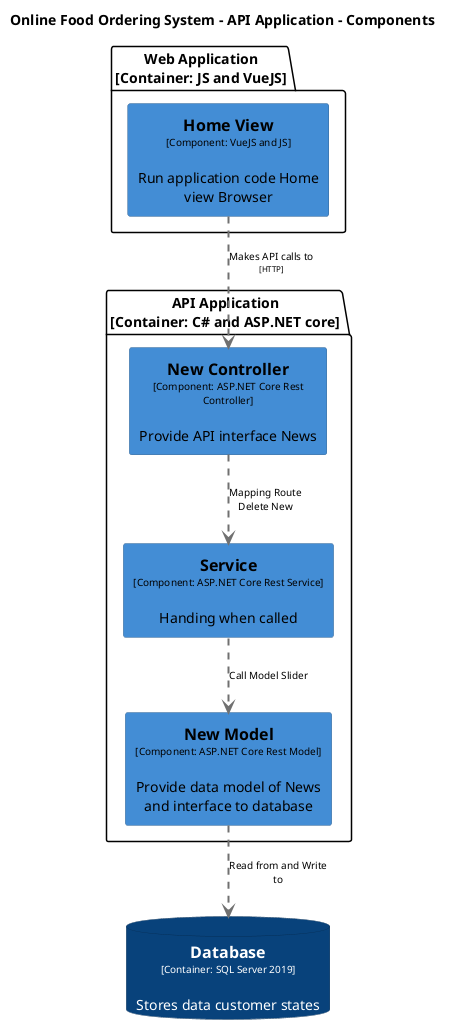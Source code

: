 @startuml(id=DeleteNewByIdComponent)
title Online Food Ordering System - API Application - Components

skinparam {
  shadowing false
  arrowFontSize 10
  defaultTextAlignment center
  wrapWidth 200
  maxMessageSize 100
}
hide stereotype
top to bottom direction
skinparam rectangle<<13>> {
  BackgroundColor #438dd5
  FontColor #000000
  BorderColor #2e6295
}
skinparam rectangle<<36>> {
  BackgroundColor #438dd5
  FontColor #000000
  BorderColor #2e6295
}
skinparam rectangle<<40>> {
  BackgroundColor #438dd5
  FontColor #000000
  BorderColor #2e6295
}
skinparam rectangle<<41>> {
  BackgroundColor #438dd5
  FontColor #000000
  BorderColor #2e6295
}
skinparam database<<43>> {
  BackgroundColor #08427b
  FontColor #ffffff
  BorderColor #052e56
}
database "==Database\n<size:10>[Container: SQL Server 2019]</size>\n\nStores data customer states" <<43>> as 43
package "API Application\n[Container: C# and ASP.NET core]" {
  rectangle "==New Controller\n<size:10>[Component: ASP.NET Core Rest Controller]</size>\n\nProvide API interface News" <<40>> as 40
  rectangle "==New Model\n<size:10>[Component: ASP.NET Core Rest Model]</size>\n\nProvide data model of News and interface to database" <<41>> as 41
  rectangle "==Service\n<size:10>[Component: ASP.NET Core Rest Service]</size>\n\nHanding when called" <<36>> as 36
}
package "Web Application\n[Container: JS and VueJS]" {
  rectangle "==Home View\n<size:10>[Component: VueJS and JS]</size>\n\nRun application code Home view Browser" <<13>> as 13
}
13 .[#707070,thickness=2].> 40 : "Makes API calls to\n<size:8>[HTTP]</size>"
40 .[#707070,thickness=2].> 36 : "Mapping Route Delete New"
41 .[#707070,thickness=2].> 43 : "Read from and Write to"
36 .[#707070,thickness=2].> 41 : "Call Model Slider"
@enduml